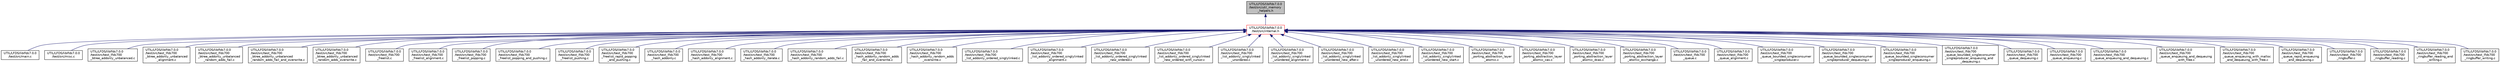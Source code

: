 digraph "UTIL/LFDS/liblfds7.0.0/test/src/util_memory_helpers.h"
{
 // LATEX_PDF_SIZE
  edge [fontname="Helvetica",fontsize="10",labelfontname="Helvetica",labelfontsize="10"];
  node [fontname="Helvetica",fontsize="10",shape=record];
  Node1 [label="UTIL/LFDS/liblfds7.0.0\l/test/src/util_memory\l_helpers.h",height=0.2,width=0.4,color="black", fillcolor="grey75", style="filled", fontcolor="black",tooltip=" "];
  Node1 -> Node2 [dir="back",color="midnightblue",fontsize="10",style="solid",fontname="Helvetica"];
  Node2 [label="UTIL/LFDS/liblfds7.0.0\l/test/src/internal.h",height=0.2,width=0.4,color="red", fillcolor="white", style="filled",URL="$liblfds7_80_80_2test_2src_2internal_8h.html",tooltip=" "];
  Node2 -> Node3 [dir="back",color="midnightblue",fontsize="10",style="solid",fontname="Helvetica"];
  Node3 [label="UTIL/LFDS/liblfds7.0.0\l/test/src/main.c",height=0.2,width=0.4,color="black", fillcolor="white", style="filled",URL="$UTIL_2LFDS_2liblfds7_80_80_2test_2src_2main_8c.html",tooltip=" "];
  Node2 -> Node4 [dir="back",color="midnightblue",fontsize="10",style="solid",fontname="Helvetica"];
  Node4 [label="UTIL/LFDS/liblfds7.0.0\l/test/src/misc.c",height=0.2,width=0.4,color="black", fillcolor="white", style="filled",URL="$liblfds7_80_80_2test_2src_2misc_8c.html",tooltip=" "];
  Node2 -> Node5 [dir="back",color="midnightblue",fontsize="10",style="solid",fontname="Helvetica"];
  Node5 [label="UTIL/LFDS/liblfds7.0.0\l/test/src/test_lfds700\l_btree_addonly_unbalanced.c",height=0.2,width=0.4,color="black", fillcolor="white", style="filled",URL="$test__lfds700__btree__addonly__unbalanced_8c.html",tooltip=" "];
  Node2 -> Node6 [dir="back",color="midnightblue",fontsize="10",style="solid",fontname="Helvetica"];
  Node6 [label="UTIL/LFDS/liblfds7.0.0\l/test/src/test_lfds700\l_btree_addonly_unbalanced\l_alignment.c",height=0.2,width=0.4,color="black", fillcolor="white", style="filled",URL="$test__lfds700__btree__addonly__unbalanced__alignment_8c.html",tooltip=" "];
  Node2 -> Node7 [dir="back",color="midnightblue",fontsize="10",style="solid",fontname="Helvetica"];
  Node7 [label="UTIL/LFDS/liblfds7.0.0\l/test/src/test_lfds700\l_btree_addonly_unbalanced\l_random_adds_fail.c",height=0.2,width=0.4,color="black", fillcolor="white", style="filled",URL="$test__lfds700__btree__addonly__unbalanced__random__adds__fail_8c.html",tooltip=" "];
  Node2 -> Node8 [dir="back",color="midnightblue",fontsize="10",style="solid",fontname="Helvetica"];
  Node8 [label="UTIL/LFDS/liblfds7.0.0\l/test/src/test_lfds700\l_btree_addonly_unbalanced\l_random_adds_fail_and_overwrite.c",height=0.2,width=0.4,color="black", fillcolor="white", style="filled",URL="$test__lfds700__btree__addonly__unbalanced__random__adds__fail__and__overwrite_8c.html",tooltip=" "];
  Node2 -> Node9 [dir="back",color="midnightblue",fontsize="10",style="solid",fontname="Helvetica"];
  Node9 [label="UTIL/LFDS/liblfds7.0.0\l/test/src/test_lfds700\l_btree_addonly_unbalanced\l_random_adds_overwrite.c",height=0.2,width=0.4,color="black", fillcolor="white", style="filled",URL="$test__lfds700__btree__addonly__unbalanced__random__adds__overwrite_8c.html",tooltip=" "];
  Node2 -> Node10 [dir="back",color="midnightblue",fontsize="10",style="solid",fontname="Helvetica"];
  Node10 [label="UTIL/LFDS/liblfds7.0.0\l/test/src/test_lfds700\l_freelist.c",height=0.2,width=0.4,color="black", fillcolor="white", style="filled",URL="$test__lfds700__freelist_8c.html",tooltip=" "];
  Node2 -> Node11 [dir="back",color="midnightblue",fontsize="10",style="solid",fontname="Helvetica"];
  Node11 [label="UTIL/LFDS/liblfds7.0.0\l/test/src/test_lfds700\l_freelist_alignment.c",height=0.2,width=0.4,color="black", fillcolor="white", style="filled",URL="$test__lfds700__freelist__alignment_8c.html",tooltip=" "];
  Node2 -> Node12 [dir="back",color="midnightblue",fontsize="10",style="solid",fontname="Helvetica"];
  Node12 [label="UTIL/LFDS/liblfds7.0.0\l/test/src/test_lfds700\l_freelist_popping.c",height=0.2,width=0.4,color="black", fillcolor="white", style="filled",URL="$test__lfds700__freelist__popping_8c.html",tooltip=" "];
  Node2 -> Node13 [dir="back",color="midnightblue",fontsize="10",style="solid",fontname="Helvetica"];
  Node13 [label="UTIL/LFDS/liblfds7.0.0\l/test/src/test_lfds700\l_freelist_popping_and_pushing.c",height=0.2,width=0.4,color="black", fillcolor="white", style="filled",URL="$test__lfds700__freelist__popping__and__pushing_8c.html",tooltip=" "];
  Node2 -> Node14 [dir="back",color="midnightblue",fontsize="10",style="solid",fontname="Helvetica"];
  Node14 [label="UTIL/LFDS/liblfds7.0.0\l/test/src/test_lfds700\l_freelist_pushing.c",height=0.2,width=0.4,color="black", fillcolor="white", style="filled",URL="$test__lfds700__freelist__pushing_8c.html",tooltip=" "];
  Node2 -> Node15 [dir="back",color="midnightblue",fontsize="10",style="solid",fontname="Helvetica"];
  Node15 [label="UTIL/LFDS/liblfds7.0.0\l/test/src/test_lfds700\l_freelist_rapid_popping\l_and_pushing.c",height=0.2,width=0.4,color="black", fillcolor="white", style="filled",URL="$test__lfds700__freelist__rapid__popping__and__pushing_8c.html",tooltip=" "];
  Node2 -> Node16 [dir="back",color="midnightblue",fontsize="10",style="solid",fontname="Helvetica"];
  Node16 [label="UTIL/LFDS/liblfds7.0.0\l/test/src/test_lfds700\l_hash_addonly.c",height=0.2,width=0.4,color="black", fillcolor="white", style="filled",URL="$test__lfds700__hash__addonly_8c.html",tooltip=" "];
  Node2 -> Node17 [dir="back",color="midnightblue",fontsize="10",style="solid",fontname="Helvetica"];
  Node17 [label="UTIL/LFDS/liblfds7.0.0\l/test/src/test_lfds700\l_hash_addonly_alignment.c",height=0.2,width=0.4,color="black", fillcolor="white", style="filled",URL="$test__lfds700__hash__addonly__alignment_8c.html",tooltip=" "];
  Node2 -> Node18 [dir="back",color="midnightblue",fontsize="10",style="solid",fontname="Helvetica"];
  Node18 [label="UTIL/LFDS/liblfds7.0.0\l/test/src/test_lfds700\l_hash_addonly_iterate.c",height=0.2,width=0.4,color="black", fillcolor="white", style="filled",URL="$test__lfds700__hash__addonly__iterate_8c.html",tooltip=" "];
  Node2 -> Node19 [dir="back",color="midnightblue",fontsize="10",style="solid",fontname="Helvetica"];
  Node19 [label="UTIL/LFDS/liblfds7.0.0\l/test/src/test_lfds700\l_hash_addonly_random_adds_fail.c",height=0.2,width=0.4,color="black", fillcolor="white", style="filled",URL="$test__lfds700__hash__addonly__random__adds__fail_8c.html",tooltip=" "];
  Node2 -> Node20 [dir="back",color="midnightblue",fontsize="10",style="solid",fontname="Helvetica"];
  Node20 [label="UTIL/LFDS/liblfds7.0.0\l/test/src/test_lfds700\l_hash_addonly_random_adds\l_fail_and_overwrite.c",height=0.2,width=0.4,color="black", fillcolor="white", style="filled",URL="$test__lfds700__hash__addonly__random__adds__fail__and__overwrite_8c.html",tooltip=" "];
  Node2 -> Node21 [dir="back",color="midnightblue",fontsize="10",style="solid",fontname="Helvetica"];
  Node21 [label="UTIL/LFDS/liblfds7.0.0\l/test/src/test_lfds700\l_hash_addonly_random_adds\l_overwrite.c",height=0.2,width=0.4,color="black", fillcolor="white", style="filled",URL="$test__lfds700__hash__addonly__random__adds__overwrite_8c.html",tooltip=" "];
  Node2 -> Node22 [dir="back",color="midnightblue",fontsize="10",style="solid",fontname="Helvetica"];
  Node22 [label="UTIL/LFDS/liblfds7.0.0\l/test/src/test_lfds700\l_list_addonly_ordered_singlylinked.c",height=0.2,width=0.4,color="black", fillcolor="white", style="filled",URL="$test__lfds700__list__addonly__ordered__singlylinked_8c.html",tooltip=" "];
  Node2 -> Node23 [dir="back",color="midnightblue",fontsize="10",style="solid",fontname="Helvetica"];
  Node23 [label="UTIL/LFDS/liblfds7.0.0\l/test/src/test_lfds700\l_list_addonly_ordered_singlylinked\l_alignment.c",height=0.2,width=0.4,color="black", fillcolor="white", style="filled",URL="$test__lfds700__list__addonly__ordered__singlylinked__alignment_8c.html",tooltip=" "];
  Node2 -> Node24 [dir="back",color="midnightblue",fontsize="10",style="solid",fontname="Helvetica"];
  Node24 [label="UTIL/LFDS/liblfds7.0.0\l/test/src/test_lfds700\l_list_addonly_ordered_singlylinked\l_new_ordered.c",height=0.2,width=0.4,color="black", fillcolor="white", style="filled",URL="$test__lfds700__list__addonly__ordered__singlylinked__new__ordered_8c.html",tooltip=" "];
  Node2 -> Node25 [dir="back",color="midnightblue",fontsize="10",style="solid",fontname="Helvetica"];
  Node25 [label="UTIL/LFDS/liblfds7.0.0\l/test/src/test_lfds700\l_list_addonly_ordered_singlylinked\l_new_ordered_with_cursor.c",height=0.2,width=0.4,color="black", fillcolor="white", style="filled",URL="$test__lfds700__list__addonly__ordered__singlylinked__new__ordered__with__cursor_8c.html",tooltip=" "];
  Node2 -> Node26 [dir="back",color="midnightblue",fontsize="10",style="solid",fontname="Helvetica"];
  Node26 [label="UTIL/LFDS/liblfds7.0.0\l/test/src/test_lfds700\l_list_addonly_singlylinked\l_unordered.c",height=0.2,width=0.4,color="black", fillcolor="white", style="filled",URL="$test__lfds700__list__addonly__singlylinked__unordered_8c.html",tooltip=" "];
  Node2 -> Node27 [dir="back",color="midnightblue",fontsize="10",style="solid",fontname="Helvetica"];
  Node27 [label="UTIL/LFDS/liblfds7.0.0\l/test/src/test_lfds700\l_list_addonly_singlylinked\l_unordered_alignment.c",height=0.2,width=0.4,color="black", fillcolor="white", style="filled",URL="$test__lfds700__list__addonly__singlylinked__unordered__alignment_8c.html",tooltip=" "];
  Node2 -> Node28 [dir="back",color="midnightblue",fontsize="10",style="solid",fontname="Helvetica"];
  Node28 [label="UTIL/LFDS/liblfds7.0.0\l/test/src/test_lfds700\l_list_addonly_singlylinked\l_unordered_new_after.c",height=0.2,width=0.4,color="black", fillcolor="white", style="filled",URL="$test__lfds700__list__addonly__singlylinked__unordered__new__after_8c.html",tooltip=" "];
  Node2 -> Node29 [dir="back",color="midnightblue",fontsize="10",style="solid",fontname="Helvetica"];
  Node29 [label="UTIL/LFDS/liblfds7.0.0\l/test/src/test_lfds700\l_list_addonly_singlylinked\l_unordered_new_end.c",height=0.2,width=0.4,color="black", fillcolor="white", style="filled",URL="$test__lfds700__list__addonly__singlylinked__unordered__new__end_8c.html",tooltip=" "];
  Node2 -> Node30 [dir="back",color="midnightblue",fontsize="10",style="solid",fontname="Helvetica"];
  Node30 [label="UTIL/LFDS/liblfds7.0.0\l/test/src/test_lfds700\l_list_addonly_singlylinked\l_unordered_new_start.c",height=0.2,width=0.4,color="black", fillcolor="white", style="filled",URL="$test__lfds700__list__addonly__singlylinked__unordered__new__start_8c.html",tooltip=" "];
  Node2 -> Node31 [dir="back",color="midnightblue",fontsize="10",style="solid",fontname="Helvetica"];
  Node31 [label="UTIL/LFDS/liblfds7.0.0\l/test/src/test_lfds700\l_porting_abstraction_layer\l_atomic.c",height=0.2,width=0.4,color="black", fillcolor="white", style="filled",URL="$test__lfds700__porting__abstraction__layer__atomic_8c.html",tooltip=" "];
  Node2 -> Node32 [dir="back",color="midnightblue",fontsize="10",style="solid",fontname="Helvetica"];
  Node32 [label="UTIL/LFDS/liblfds7.0.0\l/test/src/test_lfds700\l_porting_abstraction_layer\l_atomic_cas.c",height=0.2,width=0.4,color="black", fillcolor="white", style="filled",URL="$test__lfds700__porting__abstraction__layer__atomic__cas_8c.html",tooltip=" "];
  Node2 -> Node33 [dir="back",color="midnightblue",fontsize="10",style="solid",fontname="Helvetica"];
  Node33 [label="UTIL/LFDS/liblfds7.0.0\l/test/src/test_lfds700\l_porting_abstraction_layer\l_atomic_dcas.c",height=0.2,width=0.4,color="black", fillcolor="white", style="filled",URL="$test__lfds700__porting__abstraction__layer__atomic__dcas_8c.html",tooltip=" "];
  Node2 -> Node34 [dir="back",color="midnightblue",fontsize="10",style="solid",fontname="Helvetica"];
  Node34 [label="UTIL/LFDS/liblfds7.0.0\l/test/src/test_lfds700\l_porting_abstraction_layer\l_atomic_exchange.c",height=0.2,width=0.4,color="black", fillcolor="white", style="filled",URL="$test__lfds700__porting__abstraction__layer__atomic__exchange_8c.html",tooltip=" "];
  Node2 -> Node35 [dir="back",color="midnightblue",fontsize="10",style="solid",fontname="Helvetica"];
  Node35 [label="UTIL/LFDS/liblfds7.0.0\l/test/src/test_lfds700\l_queue.c",height=0.2,width=0.4,color="black", fillcolor="white", style="filled",URL="$test__lfds700__queue_8c.html",tooltip=" "];
  Node2 -> Node36 [dir="back",color="midnightblue",fontsize="10",style="solid",fontname="Helvetica"];
  Node36 [label="UTIL/LFDS/liblfds7.0.0\l/test/src/test_lfds700\l_queue_alignment.c",height=0.2,width=0.4,color="black", fillcolor="white", style="filled",URL="$test__lfds700__queue__alignment_8c.html",tooltip=" "];
  Node2 -> Node37 [dir="back",color="midnightblue",fontsize="10",style="solid",fontname="Helvetica"];
  Node37 [label="UTIL/LFDS/liblfds7.0.0\l/test/src/test_lfds700\l_queue_bounded_singleconsumer\l_singleproducer.c",height=0.2,width=0.4,color="black", fillcolor="white", style="filled",URL="$test__lfds700__queue__bounded__singleconsumer__singleproducer_8c.html",tooltip=" "];
  Node2 -> Node38 [dir="back",color="midnightblue",fontsize="10",style="solid",fontname="Helvetica"];
  Node38 [label="UTIL/LFDS/liblfds7.0.0\l/test/src/test_lfds700\l_queue_bounded_singleconsumer\l_singleproducer_dequeuing.c",height=0.2,width=0.4,color="black", fillcolor="white", style="filled",URL="$test__lfds700__queue__bounded__singleconsumer__singleproducer__dequeuing_8c.html",tooltip=" "];
  Node2 -> Node39 [dir="back",color="midnightblue",fontsize="10",style="solid",fontname="Helvetica"];
  Node39 [label="UTIL/LFDS/liblfds7.0.0\l/test/src/test_lfds700\l_queue_bounded_singleconsumer\l_singleproducer_enqueuing.c",height=0.2,width=0.4,color="black", fillcolor="white", style="filled",URL="$test__lfds700__queue__bounded__singleconsumer__singleproducer__enqueuing_8c.html",tooltip=" "];
  Node2 -> Node40 [dir="back",color="midnightblue",fontsize="10",style="solid",fontname="Helvetica"];
  Node40 [label="UTIL/LFDS/liblfds7.0.0\l/test/src/test_lfds700\l_queue_bounded_singleconsumer\l_singleproducer_enqueuing_and\l_dequeuing.c",height=0.2,width=0.4,color="black", fillcolor="white", style="filled",URL="$test__lfds700__queue__bounded__singleconsumer__singleproducer__enqueuing__and__dequeuing_8c.html",tooltip=" "];
  Node2 -> Node41 [dir="back",color="midnightblue",fontsize="10",style="solid",fontname="Helvetica"];
  Node41 [label="UTIL/LFDS/liblfds7.0.0\l/test/src/test_lfds700\l_queue_dequeuing.c",height=0.2,width=0.4,color="black", fillcolor="white", style="filled",URL="$test__lfds700__queue__dequeuing_8c.html",tooltip=" "];
  Node2 -> Node42 [dir="back",color="midnightblue",fontsize="10",style="solid",fontname="Helvetica"];
  Node42 [label="UTIL/LFDS/liblfds7.0.0\l/test/src/test_lfds700\l_queue_enqueuing.c",height=0.2,width=0.4,color="black", fillcolor="white", style="filled",URL="$test__lfds700__queue__enqueuing_8c.html",tooltip=" "];
  Node2 -> Node43 [dir="back",color="midnightblue",fontsize="10",style="solid",fontname="Helvetica"];
  Node43 [label="UTIL/LFDS/liblfds7.0.0\l/test/src/test_lfds700\l_queue_enqueuing_and_dequeuing.c",height=0.2,width=0.4,color="black", fillcolor="white", style="filled",URL="$test__lfds700__queue__enqueuing__and__dequeuing_8c.html",tooltip=" "];
  Node2 -> Node44 [dir="back",color="midnightblue",fontsize="10",style="solid",fontname="Helvetica"];
  Node44 [label="UTIL/LFDS/liblfds7.0.0\l/test/src/test_lfds700\l_queue_enqueuing_and_dequeuing\l_with_free.c",height=0.2,width=0.4,color="black", fillcolor="white", style="filled",URL="$test__lfds700__queue__enqueuing__and__dequeuing__with__free_8c.html",tooltip=" "];
  Node2 -> Node45 [dir="back",color="midnightblue",fontsize="10",style="solid",fontname="Helvetica"];
  Node45 [label="UTIL/LFDS/liblfds7.0.0\l/test/src/test_lfds700\l_queue_enqueuing_with_malloc\l_and_dequeuing_with_free.c",height=0.2,width=0.4,color="black", fillcolor="white", style="filled",URL="$test__lfds700__queue__enqueuing__with__malloc__and__dequeuing__with__free_8c.html",tooltip=" "];
  Node2 -> Node46 [dir="back",color="midnightblue",fontsize="10",style="solid",fontname="Helvetica"];
  Node46 [label="UTIL/LFDS/liblfds7.0.0\l/test/src/test_lfds700\l_queue_rapid_enqueuing\l_and_dequeuing.c",height=0.2,width=0.4,color="black", fillcolor="white", style="filled",URL="$test__lfds700__queue__rapid__enqueuing__and__dequeuing_8c.html",tooltip=" "];
  Node2 -> Node47 [dir="back",color="midnightblue",fontsize="10",style="solid",fontname="Helvetica"];
  Node47 [label="UTIL/LFDS/liblfds7.0.0\l/test/src/test_lfds700\l_ringbuffer.c",height=0.2,width=0.4,color="black", fillcolor="white", style="filled",URL="$test__lfds700__ringbuffer_8c.html",tooltip=" "];
  Node2 -> Node48 [dir="back",color="midnightblue",fontsize="10",style="solid",fontname="Helvetica"];
  Node48 [label="UTIL/LFDS/liblfds7.0.0\l/test/src/test_lfds700\l_ringbuffer_reading.c",height=0.2,width=0.4,color="black", fillcolor="white", style="filled",URL="$test__lfds700__ringbuffer__reading_8c.html",tooltip=" "];
  Node2 -> Node49 [dir="back",color="midnightblue",fontsize="10",style="solid",fontname="Helvetica"];
  Node49 [label="UTIL/LFDS/liblfds7.0.0\l/test/src/test_lfds700\l_ringbuffer_reading_and\l_writing.c",height=0.2,width=0.4,color="black", fillcolor="white", style="filled",URL="$test__lfds700__ringbuffer__reading__and__writing_8c.html",tooltip=" "];
  Node2 -> Node50 [dir="back",color="midnightblue",fontsize="10",style="solid",fontname="Helvetica"];
  Node50 [label="UTIL/LFDS/liblfds7.0.0\l/test/src/test_lfds700\l_ringbuffer_writing.c",height=0.2,width=0.4,color="black", fillcolor="white", style="filled",URL="$test__lfds700__ringbuffer__writing_8c.html",tooltip=" "];
}
